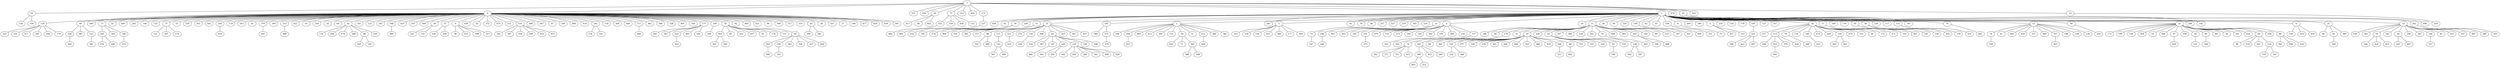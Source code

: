graph G {
"456";
"392";
"14";
"391";
"163";
"377";
"182";
"120";
"264";
"74";
"245";
"49";
"440";
"73";
"54";
"52";
"173";
"84";
"112";
"189";
"108";
"186";
"0";
"232";
"296";
"449";
"492";
"495";
"458";
"255";
"80";
"283";
"128";
"146";
"214";
"325";
"423";
"61";
"445";
"132";
"348";
"37";
"139";
"10";
"491";
"151";
"354";
"53";
"251";
"366";
"411";
"76";
"311";
"417";
"65";
"476";
"339";
"435";
"263";
"300";
"38";
"192";
"363";
"99";
"276";
"30";
"333";
"47";
"31";
"18";
"286";
"204";
"169";
"396";
"293";
"260";
"359";
"330";
"322";
"15";
"292";
"365";
"355";
"465";
"32";
"371";
"436";
"407";
"443";
"233";
"243";
"429";
"244";
"119";
"418";
"464";
"343";
"302";
"114";
"346";
"148";
"185";
"412";
"248";
"2";
"205";
"295";
"113";
"91";
"234";
"23";
"393";
"105";
"284";
"265";
"370";
"309";
"5";
"92";
"149";
"266";
"40";
"256";
"250";
"352";
"131";
"45";
"78";
"242";
"213";
"89";
"427";
"221";
"77";
"168";
"126";
"482";
"432";
"274";
"473";
"252";
"156";
"90";
"48";
"367";
"297";
"249";
"483";
"19";
"468";
"98";
"254";
"24";
"257";
"83";
"313";
"277";
"109";
"467";
"236";
"227";
"64";
"271";
"160";
"307";
"41";
"270";
"181";
"72";
"153";
"174";
"387";
"395";
"122";
"280";
"470";
"207";
"134";
"383";
"275";
"218";
"402";
"403";
"133";
"481";
"253";
"216";
"50";
"147";
"372";
"59";
"188";
"75";
"496";
"342";
"373";
"145";
"425";
"323";
"460";
"362";
"247";
"162";
"161";
"21";
"4";
"431";
"29";
"441";
"158";
"28";
"450";
"11";
"329";
"344";
"401";
"39";
"175";
"191";
"287";
"208";
"57";
"341";
"1";
"469";
"334";
"106";
"116";
"422";
"20";
"326";
"238";
"94";
"34";
"230";
"222";
"199";
"220";
"356";
"79";
"279";
"7";
"202";
"400";
"290";
"404";
"324";
"225";
"62";
"118";
"479";
"87";
"240";
"259";
"9";
"438";
"335";
"303";
"55";
"144";
"272";
"8";
"347";
"475";
"399";
"394";
"269";
"267";
"180";
"416";
"130";
"314";
"376";
"104";
"474";
"478";
"219";
"215";
"3";
"110";
"285";
"358";
"228";
"374";
"353";
"235";
"124";
"178";
"453";
"46";
"195";
"127";
"434";
"71";
"480";
"498";
"351";
"155";
"16";
"51";
"447";
"444";
"315";
"360";
"68";
"410";
"424";
"141";
"398";
"97";
"17";
"268";
"67";
"385";
"231";
"211";
"197";
"212";
"437";
"81";
"349";
"415";
"194";
"426";
"164";
"278";
"56";
"224";
"183";
"172";
"336";
"170";
"166";
"471";
"201";
"193";
"375";
"229";
"379";
"85";
"484";
"198";
"102";
"103";
"414";
"140";
"42";
"378";
"408";
"388";
"95";
"433";
"157";
"384";
"176";
"36";
"69";
"369";
"241";
"159";
"121";
"43";
"327";
"63";
"368";
"316";
"33";
"200";
"466";
"226";
"455";
"111";
"125";
"312";
"380";
"196";
"462";
"405";
"117";
"446";
"206";
"129";
"152";
"337";
"397";
"150";
"361";
"58";
"308";
"86";
"448";
"319";
"70";
"237";
"107";
"490";
"413";
"386";
"487";
"493";
"289";
"291";
"328";
"364";
"203";
"13";
"318";
"288";
"88";
"261";
"381";
"320";
"171";
"100";
"44";
"35";
"82";
"454";
"442";
"138";
"22";
"299";
"461";
"409";
"489";
"217";
"184";
"494";
"258";
"239";
"357";
"452";
"345";
"177";
"428";
"486";
"209";
"485";
"304";
"421";
"154";
"338";
"96";
"340";
"390";
"317";
"389";
"382";
"331";
"499";
"310";
"142";
"6";
"25";
"60";
"143";
"406";
"451";
"273";
"93";
"187";
"223";
"123";
"26";
"294";
"167";
"210";
"115";
"306";
"165";
"497";
"27";
"301";
"246";
"332";
"419";
"179";
"66";
"137";
"350";
"305";
"472";
"101";
"321";
"459";
"190";
"477";
"420";
"463";
"12";
"439";
"488";
"457";
"282";
"135";
"430";
"298";
"136";
"281";
"262";
    "18" -- "84";
    "252" -- "456";
    "129" -- "445";
    "0" -- "167";
    "0" -- "52";
    "1" -- "257";
    "11" -- "125";
    "32" -- "130";
    "0" -- "120";
    "35" -- "437";
    "5" -- "150";
    "22" -- "92";
    "12" -- "107";
    "23" -- "138";
    "7" -- "103";
    "110" -- "358";
    "11" -- "23";
    "143" -- "365";
    "129" -- "284";
    "276" -- "355";
    "7" -- "251";
    "7" -- "54";
    "9" -- "217";
    "39" -- "141";
    "163" -- "282";
    "63" -- "129";
    "30" -- "232";
    "12" -- "312";
    "1" -- "6";
    "262" -- "350";
    "35" -- "58";
    "81" -- "398";
    "77" -- "322";
    "0" -- "427";
    "16" -- "172";
    "129" -- "260";
    "41" -- "288";
    "41" -- "118";
    "0" -- "10";
    "148" -- "233";
    "12" -- "481";
    "11" -- "321";
    "22" -- "189";
    "0" -- "146";
    "1" -- "30";
    "237" -- "483";
    "18" -- "200";
    "74" -- "391";
    "34" -- "467";
    "22" -- "68";
    "74" -- "415";
    "58" -- "327";
    "1" -- "195";
    "12" -- "487";
    "1" -- "94";
    "88" -- "169";
    "0" -- "64";
    "221" -- "329";
    "126" -- "469";
    "154" -- "291";
    "0" -- "91";
    "244" -- "454";
    "32" -- "457";
    "11" -- "303";
    "1" -- "62";
    "66" -- "392";
    "101" -- "273";
    "1" -- "70";
    "60" -- "402";
    "0" -- "283";
    "0" -- "292";
    "13" -- "444";
    "49" -- "223";
    "241" -- "278";
    "18" -- "302";
    "111" -- "406";
    "0" -- "485";
    "63" -- "250";
    "25" -- "389";
    "0" -- "364";
    "16" -- "316";
    "16" -- "479";
    "30" -- "274";
    "16" -- "471";
    "188" -- "266";
    "353" -- "396";
    "18" -- "277";
    "2" -- "204";
    "59" -- "424";
    "199" -- "459";
    "225" -- "423";
    "30" -- "318";
    "0" -- "446";
    "41" -- "239";
    "1" -- "178";
    "88" -- "191";
    "11" -- "436";
    "9" -- "38";
    "1" -- "25";
    "11" -- "297";
    "0" -- "213";
    "63" -- "338";
    "1" -- "269";
    "18" -- "433";
    "22" -- "47";
    "2" -- "131";
    "23" -- "229";
    "95" -- "105";
    "228" -- "460";
    "241" -- "331";
    "126" -- "214";
    "2" -- "212";
    "1" -- "5";
    "25" -- "46";
    "185" -- "275";
    "0" -- "310";
    "1" -- "13";
    "16" -- "249";
    "0" -- "281";
    "5" -- "333";
    "79" -- "493";
    "16" -- "76";
    "35" -- "163";
    "22" -- "90";
    "305" -- "308";
    "1" -- "265";
    "16" -- "377";
    "196" -- "248";
    "0" -- "110";
    "163" -- "201";
    "12" -- "240";
    "40" -- "86";
    "120" -- "206";
    "145" -- "356";
    "1" -- "117";
    "0" -- "9";
    "4" -- "369";
    "22" -- "161";
    "1" -- "397";
    "138" -- "287";
    "4" -- "193";
    "0" -- "317";
    "49" -- "228";
    "37" -- "151";
    "32" -- "203";
    "32" -- "221";
    "300" -- "352";
    "5" -- "413";
    "36" -- "234";
    "2" -- "28";
    "1" -- "330";
    "68" -- "154";
    "112" -- "346";
    "0" -- "368";
    "1" -- "78";
    "200" -- "311";
    "35" -- "222";
    "93" -- "285";
    "1" -- "2";
    "18" -- "245";
    "0" -- "439";
    "58" -- "494";
    "16" -- "148";
    "1" -- "65";
    "120" -- "211";
    "0" -- "420";
    "12" -- "85";
    "11" -- "18";
    "70" -- "463";
    "171" -- "307";
    "6" -- "219";
    "66" -- "496";
    "5" -- "304";
    "1" -- "87";
    "1" -- "98";
    "4" -- "210";
    "0" -- "207";
    "245" -- "455";
    "0" -- "111";
    "37" -- "174";
    "1" -- "29";
    "0" -- "39";
    "110" -- "367";
    "171" -- "184";
    "0" -- "246";
    "32" -- "113";
    "21" -- "165";
    "1" -- "22";
    "1" -- "299";
    "15" -- "383";
    "0" -- "93";
    "205" -- "476";
    "2" -- "464";
    "13" -- "443";
    "204" -- "453";
    "1" -- "45";
    "1" -- "230";
    "73" -- "205";
    "49" -- "345";
    "0" -- "241";
    "80" -- "335";
    "11" -- "162";
    "5" -- "177";
    "13" -- "198";
    "212" -- "409";
    "171" -- "293";
    "322" -- "486";
    "223" -- "381";
    "16" -- "114";
    "4" -- "137";
    "21" -- "196";
    "0" -- "215";
    "195" -- "225";
    "0" -- "421";
    "58" -- "156";
    "100" -- "168";
    "110" -- "182";
    "0" -- "244";
    "7" -- "1";
    "22" -- "173";
    "0" -- "344";
    "0" -- "339";
    "12" -- "209";
    "224" -- "422";
    "2" -- "412";
    "0" -- "309";
    "0" -- "132";
    "18" -- "400";
    "2" -- "108";
    "28" -- "305";
    "370" -- "491";
    "245" -- "300";
    "1" -- "226";
    "11" -- "140";
    "43" -- "190";
    "2" -- "382";
    "41" -- "394";
    "0" -- "447";
    "104" -- "357";
    "0" -- "55";
    "77" -- "434";
    "353" -- "488";
    "18" -- "388";
    "7" -- "175";
    "13" -- "258";
    "120" -- "231";
    "1" -- "11";
    "0" -- "37";
    "22" -- "50";
    "18" -- "441";
    "3" -- "411";
    "11" -- "353";
    "41" -- "88";
    "0" -- "188";
    "4" -- "324";
    "1" -- "142";
    "22" -- "53";
    "12" -- "267";
    "113" -- "143";
    "63" -- "147";
    "1" -- "21";
    "1" -- "170";
    "11" -- "218";
    "54" -- "194";
    "59" -- "326";
    "0" -- "159";
    "13" -- "271";
    "63" -- "145";
    "93" -- "290";
    "30" -- "468";
    "1" -- "12";
    "0" -- "370";
    "225" -- "296";
    "137" -- "431";
    "25" -- "81";
    "4" -- "373";
    "129" -- "428";
    "21" -- "461";
    "18" -- "126";
    "305" -- "380";
    "0" -- "100";
    "0" -- "171";
    "2" -- "295";
    "18" -- "134";
    "0" -- "263";
    "2" -- "51";
    "116" -- "393";
    "112" -- "252";
    "12" -- "104";
    "35" -- "42";
    "77" -- "334";
    "57" -- "336";
    "143" -- "489";
    "0" -- "414";
    "36" -- "378";
    "0" -- "57";
    "74" -- "313";
    "11" -- "280";
    "0" -- "328";
    "41" -- "474";
    "0" -- "477";
    "7" -- "435";
    "7" -- "0";
    "171" -- "224";
    "242" -- "495";
    "22" -- "306";
    "12" -- "149";
    "5" -- "386";
    "22" -- "359";
    "0" -- "343";
    "16" -- "112";
    "7" -- "33";
    "7" -- "77";
    "1" -- "152";
    "1" -- "351";
    "4" -- "470";
    "16" -- "116";
    "32" -- "301";
    "145" -- "363";
    "11" -- "69";
    "21" -- "101";
    "152" -- "319";
    "138" -- "492";
    "112" -- "376";
    "9" -- "253";
    "0" -- "49";
    "21" -- "72";
    "22" -- "354";
    "5" -- "236";
    "1" -- "4";
    "34" -- "243";
    "73" -- "166";
    "47" -- "418";
    "1" -- "395";
    "7" -- "40";
    "22" -- "48";
    "225" -- "497";
    "63" -- "298";
    "23" -- "372";
    "35" -- "176";
    "6" -- "139";
    "36" -- "432";
    "4" -- "133";
    "1" -- "235";
    "73" -- "360";
    "57" -- "294";
    "1" -- "144";
    "144" -- "375";
    "110" -- "289";
    "0" -- "475";
    "12" -- "59";
    "9" -- "399";
    "7" -- "478";
    "1" -- "95";
    "0" -- "438";
    "0" -- "320";
    "21" -- "451";
    "23" -- "197";
    "0" -- "164";
    "7" -- "450";
    "1" -- "3";
    "1" -- "17";
    "32" -- "63";
    "32" -- "80";
    "40" -- "417";
    "15" -- "157";
    "16" -- "473";
    "8" -- "75";
    "13" -- "14";
    "116" -- "401";
    "0" -- "272";
    "0" -- "181";
    "16" -- "56";
    "1" -- "16";
    "1" -- "458";
    "18" -- "160";
    "130" -- "238";
    "68" -- "261";
    "33" -- "259";
    "0" -- "73";
    "17" -- "361";
    "97" -- "490";
    "77" -- "115";
    "6" -- "410";
    "11" -- "276";
    "175" -- "237";
    "12" -- "342";
    "110" -- "472";
    "120" -- "183";
    "1" -- "36";
    "0" -- "484";
    "245" -- "340";
    "129" -- "408";
    "22" -- "66";
    "205" -- "286";
    "315" -- "403";
    "22" -- "128";
    "28" -- "71";
    "0" -- "254";
    "0" -- "24";
    "11" -- "186";
    "22" -- "416";
    "90" -- "264";
    "76" -- "268";
    "58" -- "106";
    "0" -- "390";
    "28" -- "256";
    "68" -- "314";
    "1" -- "20";
    "58" -- "242";
    "13" -- "429";
    "1" -- "127";
    "4" -- "385";
    "1" -- "270";
    "40" -- "442";
    "4" -- "202";
    "0" -- "41";
    "66" -- "430";
    "16" -- "155";
    "68" -- "89";
    "63" -- "387";
    "300" -- "465";
    "3" -- "123";
    "0" -- "440";
    "72" -- "347";
    "74" -- "371";
    "32" -- "279";
    "13" -- "315";
    "166" -- "332";
    "0" -- "35";
    "23" -- "337";
    "1" -- "15";
    "275" -- "379";
    "1" -- "185";
    "23" -- "43";
    "1" -- "44";
    "0" -- "19";
    "0" -- "425";
    "35" -- "121";
    "0" -- "462";
    "11" -- "99";
    "35" -- "83";
    "1" -- "262";
    "147" -- "482";
    "14" -- "109";
    "1" -- "199";
    "1" -- "180";
    "185" -- "348";
    "7" -- "97";
    "13" -- "61";
    "18" -- "74";
    "0" -- "480";
    "39" -- "323";
    "18" -- "102";
    "11" -- "187";
    "1" -- "124";
    "0" -- "96";
    "7" -- "153";
    "0" -- "449";
    "1" -- "8";
    "32" -- "498";
    "11" -- "31";
    "1" -- "227";
    "22" -- "366";
    "0" -- "119";
    "44" -- "220";
    "0" -- "466";
    "18" -- "208";
    "110" -- "419";
    "18" -- "60";
    "11" -- "79";
    "30" -- "192";
    "92" -- "135";
    "2" -- "384";
    "0" -- "247";
    "0" -- "67";
    "11" -- "404";
    "120" -- "179";
    "0" -- "82";
    "0" -- "122";
    "156" -- "325";
    "112" -- "426";
    "120" -- "255";
    "59" -- "452";
    "1" -- "32";
    "13" -- "136";
    "154" -- "374";
    "0" -- "27";
    "54" -- "158";
    "0" -- "26";
    "171" -- "405";
    "1" -- "216";
    "1" -- "349";
    "80" -- "499";
    "58" -- "362";
    "12" -- "34";
    "129" -- "341";
    "37" -- "407";
    "213" -- "448";
}
